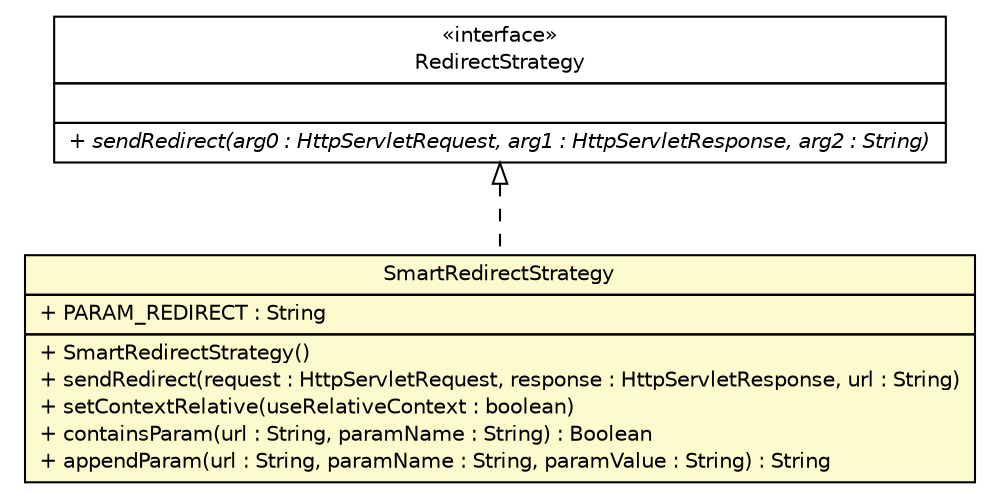 #!/usr/local/bin/dot
#
# Class diagram 
# Generated by UMLGraph version R5_6-24-gf6e263 (http://www.umlgraph.org/)
#

digraph G {
	edge [fontname="Helvetica",fontsize=10,labelfontname="Helvetica",labelfontsize=10];
	node [fontname="Helvetica",fontsize=10,shape=plaintext];
	nodesep=0.25;
	ranksep=0.5;
	// com.yirendai.oss.lib.security.internal.template.SmartRedirectStrategy
	c3802 [label=<<table title="com.yirendai.oss.lib.security.internal.template.SmartRedirectStrategy" border="0" cellborder="1" cellspacing="0" cellpadding="2" port="p" bgcolor="lemonChiffon" href="./SmartRedirectStrategy.html">
		<tr><td><table border="0" cellspacing="0" cellpadding="1">
<tr><td align="center" balign="center"> SmartRedirectStrategy </td></tr>
		</table></td></tr>
		<tr><td><table border="0" cellspacing="0" cellpadding="1">
<tr><td align="left" balign="left"> + PARAM_REDIRECT : String </td></tr>
		</table></td></tr>
		<tr><td><table border="0" cellspacing="0" cellpadding="1">
<tr><td align="left" balign="left"> + SmartRedirectStrategy() </td></tr>
<tr><td align="left" balign="left"> + sendRedirect(request : HttpServletRequest, response : HttpServletResponse, url : String) </td></tr>
<tr><td align="left" balign="left"> + setContextRelative(useRelativeContext : boolean) </td></tr>
<tr><td align="left" balign="left"> + containsParam(url : String, paramName : String) : Boolean </td></tr>
<tr><td align="left" balign="left"> + appendParam(url : String, paramName : String, paramValue : String) : String </td></tr>
		</table></td></tr>
		</table>>, URL="./SmartRedirectStrategy.html", fontname="Helvetica", fontcolor="black", fontsize=10.0];
	//com.yirendai.oss.lib.security.internal.template.SmartRedirectStrategy implements org.springframework.security.web.RedirectStrategy
	c3816:p -> c3802:p [dir=back,arrowtail=empty,style=dashed];
	// org.springframework.security.web.RedirectStrategy
	c3816 [label=<<table title="org.springframework.security.web.RedirectStrategy" border="0" cellborder="1" cellspacing="0" cellpadding="2" port="p" href="http://java.sun.com/j2se/1.4.2/docs/api/org/springframework/security/web/RedirectStrategy.html">
		<tr><td><table border="0" cellspacing="0" cellpadding="1">
<tr><td align="center" balign="center"> &#171;interface&#187; </td></tr>
<tr><td align="center" balign="center"> RedirectStrategy </td></tr>
		</table></td></tr>
		<tr><td><table border="0" cellspacing="0" cellpadding="1">
<tr><td align="left" balign="left">  </td></tr>
		</table></td></tr>
		<tr><td><table border="0" cellspacing="0" cellpadding="1">
<tr><td align="left" balign="left"><font face="Helvetica-Oblique" point-size="10.0"> + sendRedirect(arg0 : HttpServletRequest, arg1 : HttpServletResponse, arg2 : String) </font></td></tr>
		</table></td></tr>
		</table>>, URL="http://java.sun.com/j2se/1.4.2/docs/api/org/springframework/security/web/RedirectStrategy.html", fontname="Helvetica", fontcolor="black", fontsize=10.0];
}

